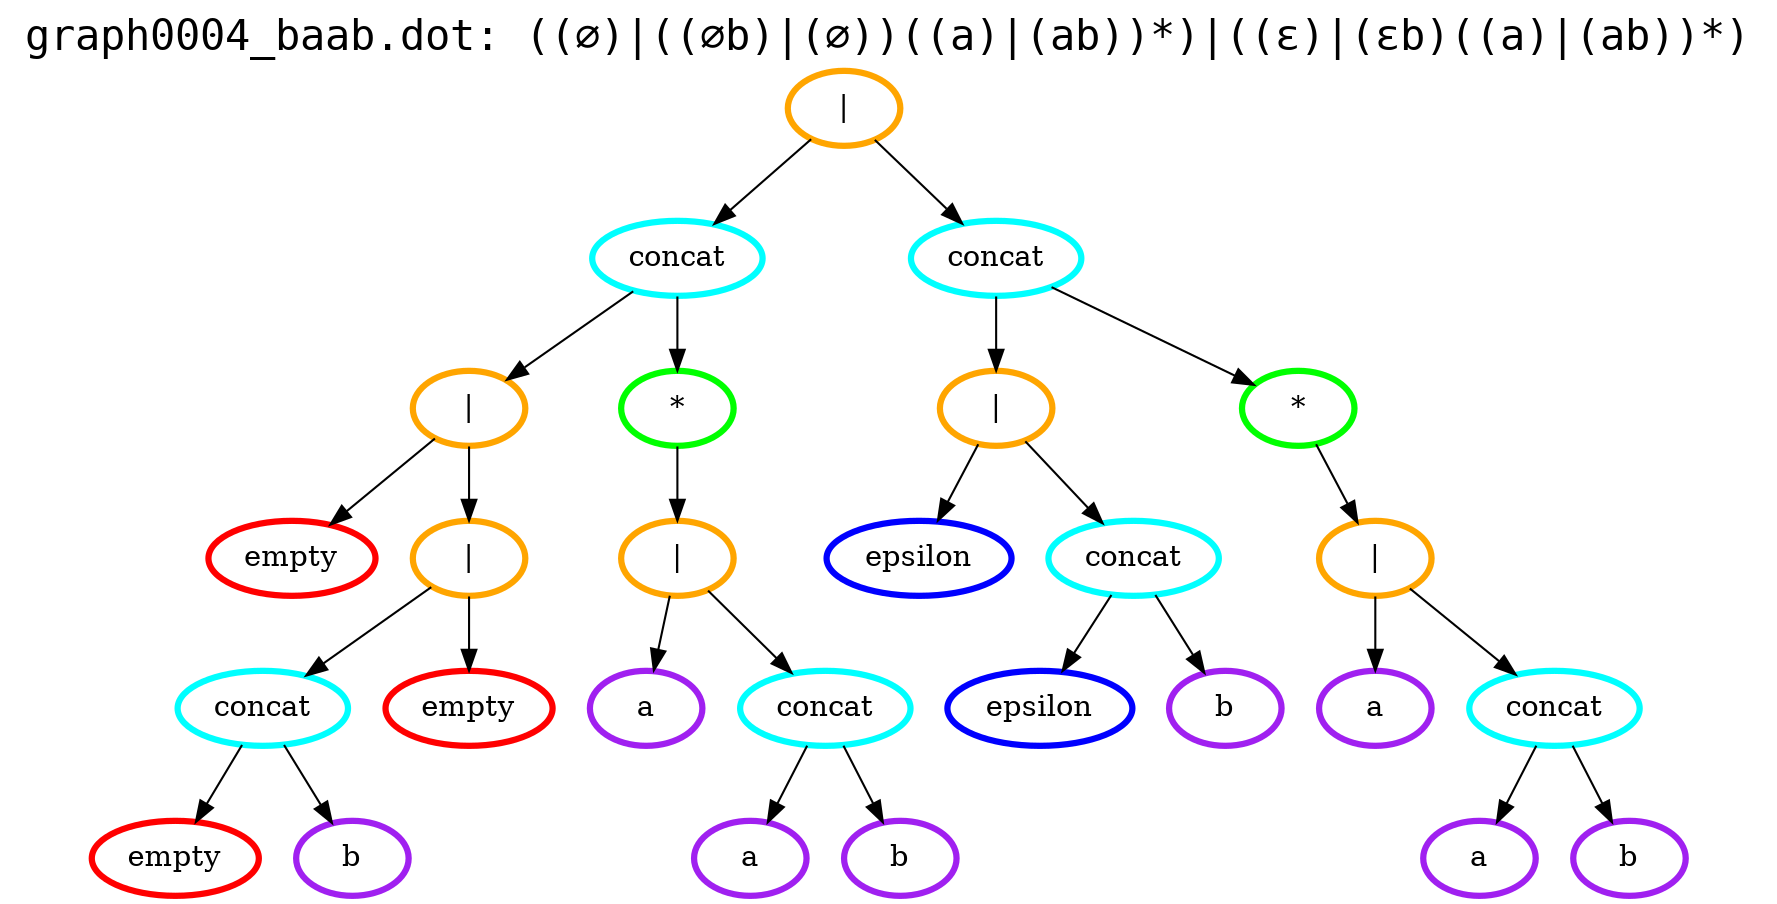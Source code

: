 digraph G {
  labelloc="t";
  label="graph0004_baab.dot: ((∅)|((∅b)|(∅))((a)|(ab))*)|((ε)|(εb)((a)|(ab))*)";
  fontsize=20;
  fontname="Courier";
  fkgurbzwwkqitrbncmrtowkjchugja [label="|", color="orange", penwidth=3];
  fkgurbzwwkqitrbncmrtowkjchugja -> soznquneoksylzcqxxtsfrhnzsyjja;
  soznquneoksylzcqxxtsfrhnzsyjja [label="concat", color="cyan", penwidth=3];
  soznquneoksylzcqxxtsfrhnzsyjja -> ybrhcmonwwefcykafwbpflqrwfcsib;
  ybrhcmonwwefcykafwbpflqrwfcsib [label="|", color="orange", penwidth=3];
  ybrhcmonwwefcykafwbpflqrwfcsib -> jmtnxpsejlcfxiinuohsltbnjpvkzb;
  jmtnxpsejlcfxiinuohsltbnjpvkzb [label="empty", color="red", penwidth=3];
  ybrhcmonwwefcykafwbpflqrwfcsib -> qrhqnfoljfmorbrsrypzgzdcitxkvs;
  qrhqnfoljfmorbrsrypzgzdcitxkvs [label="|", color="orange", penwidth=3];
  qrhqnfoljfmorbrsrypzgzdcitxkvs -> cwndhbnlwchypeykbhmoxifsvvtgao;
  cwndhbnlwchypeykbhmoxifsvvtgao [label="concat", color="cyan", penwidth=3];
  cwndhbnlwchypeykbhmoxifsvvtgao -> qpnptitxjgcnuqfozkotsmwvpnmfqn;
  qpnptitxjgcnuqfozkotsmwvpnmfqn [label="empty", color="red", penwidth=3];
  cwndhbnlwchypeykbhmoxifsvvtgao -> dekhwispurltmvbqzidpakxgmgqvof;
  dekhwispurltmvbqzidpakxgmgqvof [label="b", color="purple", penwidth=3];
  qrhqnfoljfmorbrsrypzgzdcitxkvs -> orrzjtnaxettcnfertnquygpxgohqg;
  orrzjtnaxettcnfertnquygpxgohqg [label="empty", color="red", penwidth=3];
  soznquneoksylzcqxxtsfrhnzsyjja -> udrbenjczpfavveptiyebplkkyqumw;
  udrbenjczpfavveptiyebplkkyqumw [label="*", color="green", penwidth=3];
  udrbenjczpfavveptiyebplkkyqumw -> oxlxhqtjafcvcrkotdxbzrfrpvwsat;
  oxlxhqtjafcvcrkotdxbzrfrpvwsat [label="|", color="orange", penwidth=3];
  oxlxhqtjafcvcrkotdxbzrfrpvwsat -> ltepthnakhloiiujdmktmkmmegopwu;
  ltepthnakhloiiujdmktmkmmegopwu [label="a", color="purple", penwidth=3];
  oxlxhqtjafcvcrkotdxbzrfrpvwsat -> whiqpsobotyzpwpszjuiazfroicahv;
  whiqpsobotyzpwpszjuiazfroicahv [label="concat", color="cyan", penwidth=3];
  whiqpsobotyzpwpszjuiazfroicahv -> pgcfurmdmfdfgchbcjuhkbnrzqhaey;
  pgcfurmdmfdfgchbcjuhkbnrzqhaey [label="a", color="purple", penwidth=3];
  whiqpsobotyzpwpszjuiazfroicahv -> vpoywhwdhhsrrnkmzxtdxstyhokypf;
  vpoywhwdhhsrrnkmzxtdxstyhokypf [label="b", color="purple", penwidth=3];
  fkgurbzwwkqitrbncmrtowkjchugja -> flmlyyxrehrrootkhhnvcdjookkwlc;
  flmlyyxrehrrootkhhnvcdjookkwlc [label="concat", color="cyan", penwidth=3];
  flmlyyxrehrrootkhhnvcdjookkwlc -> uxxxjexlrzteorgahsqdvzgzoariig;
  uxxxjexlrzteorgahsqdvzgzoariig [label="|", color="orange", penwidth=3];
  uxxxjexlrzteorgahsqdvzgzoariig -> hjtlzcqlfrqiuvyvcvockrhogtgcdb;
  hjtlzcqlfrqiuvyvcvockrhogtgcdb [label="epsilon", color="blue", penwidth=3];
  uxxxjexlrzteorgahsqdvzgzoariig -> vkjojcgiavdthpkwooschqeyhneoea;
  vkjojcgiavdthpkwooschqeyhneoea [label="concat", color="cyan", penwidth=3];
  vkjojcgiavdthpkwooschqeyhneoea -> esawehloskmbqjpmabejyciawougwv;
  esawehloskmbqjpmabejyciawougwv [label="epsilon", color="blue", penwidth=3];
  vkjojcgiavdthpkwooschqeyhneoea -> ehoajbfeohptruhhrtixoatwsbwihl;
  ehoajbfeohptruhhrtixoatwsbwihl [label="b", color="purple", penwidth=3];
  flmlyyxrehrrootkhhnvcdjookkwlc -> qmjfohfosbnfwtqvjdpoepxnroruxf;
  qmjfohfosbnfwtqvjdpoepxnroruxf [label="*", color="green", penwidth=3];
  qmjfohfosbnfwtqvjdpoepxnroruxf -> zdofybfhzrfanzkxitbkupmqvtgpeo;
  zdofybfhzrfanzkxitbkupmqvtgpeo [label="|", color="orange", penwidth=3];
  zdofybfhzrfanzkxitbkupmqvtgpeo -> dpixbdekzyydgtnwtakifcprbjhgph;
  dpixbdekzyydgtnwtakifcprbjhgph [label="a", color="purple", penwidth=3];
  zdofybfhzrfanzkxitbkupmqvtgpeo -> fiimjiaclqxmwipwqntpmuljfugzrb;
  fiimjiaclqxmwipwqntpmuljfugzrb [label="concat", color="cyan", penwidth=3];
  fiimjiaclqxmwipwqntpmuljfugzrb -> bubiyquiswfcubwrdtjpclchzngahu;
  bubiyquiswfcubwrdtjpclchzngahu [label="a", color="purple", penwidth=3];
  fiimjiaclqxmwipwqntpmuljfugzrb -> okujsonvcrrfxljjixrthjczfmkwbd;
  okujsonvcrrfxljjixrthjczfmkwbd [label="b", color="purple", penwidth=3];
}
